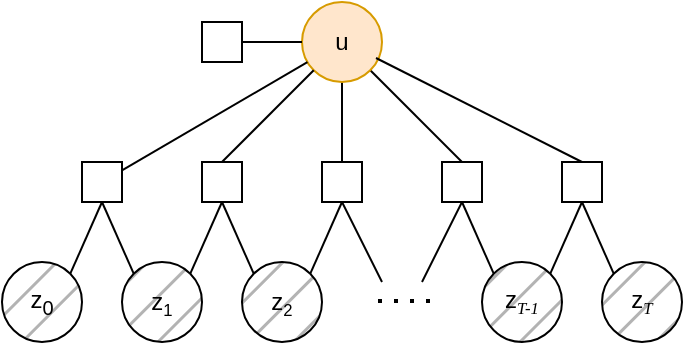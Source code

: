 <mxfile version="20.7.4" type="device"><diagram id="C5RBs43oDa-KdzZeNtuy" name="Page-1"><mxGraphModel dx="954" dy="674" grid="1" gridSize="10" guides="1" tooltips="1" connect="1" arrows="1" fold="1" page="1" pageScale="1" pageWidth="827" pageHeight="1169" math="0" shadow="0"><root><mxCell id="WIyWlLk6GJQsqaUBKTNV-0"/><mxCell id="WIyWlLk6GJQsqaUBKTNV-1" parent="WIyWlLk6GJQsqaUBKTNV-0"/><mxCell id="9Gx3VG8-eyNLooBMiv2c-8" style="edgeStyle=none;rounded=0;orthogonalLoop=1;jettySize=auto;html=1;exitX=1;exitY=0;exitDx=0;exitDy=0;entryX=0.5;entryY=1;entryDx=0;entryDy=0;endArrow=none;endFill=0;" parent="WIyWlLk6GJQsqaUBKTNV-1" source="_neahgBXuRdjfb5qBqU_-17" target="9Gx3VG8-eyNLooBMiv2c-4" edge="1"><mxGeometry relative="1" as="geometry"/></mxCell><mxCell id="_neahgBXuRdjfb5qBqU_-17" value="&lt;font style=&quot;&quot; face=&quot;Helvetica&quot;&gt;z&lt;span style=&quot;font-size: 10px;&quot;&gt;&lt;sub style=&quot;&quot;&gt;1&lt;/sub&gt;&lt;/span&gt;&lt;/font&gt;" style="ellipse;whiteSpace=wrap;html=1;aspect=fixed;fontFamily=Times New Roman;fillStyle=hatch;gradientColor=none;fillColor=#B3B3B3;" parent="WIyWlLk6GJQsqaUBKTNV-1" vertex="1"><mxGeometry x="510" y="140" width="40" height="40" as="geometry"/></mxCell><mxCell id="9Gx3VG8-eyNLooBMiv2c-16" value="" style="edgeStyle=none;rounded=0;orthogonalLoop=1;jettySize=auto;html=1;endArrow=none;endFill=0;" parent="WIyWlLk6GJQsqaUBKTNV-1" source="_neahgBXuRdjfb5qBqU_-34" target="9Gx3VG8-eyNLooBMiv2c-5" edge="1"><mxGeometry relative="1" as="geometry"/></mxCell><mxCell id="9Gx3VG8-eyNLooBMiv2c-18" style="edgeStyle=none;rounded=0;orthogonalLoop=1;jettySize=auto;html=1;exitX=1;exitY=1;exitDx=0;exitDy=0;entryX=0.5;entryY=0;entryDx=0;entryDy=0;strokeColor=#000000;endArrow=none;endFill=0;" parent="WIyWlLk6GJQsqaUBKTNV-1" source="_neahgBXuRdjfb5qBqU_-34" target="9Gx3VG8-eyNLooBMiv2c-11" edge="1"><mxGeometry relative="1" as="geometry"/></mxCell><mxCell id="_neahgBXuRdjfb5qBqU_-34" value="&lt;font face=&quot;Helvetica&quot;&gt;u&lt;/font&gt;" style="ellipse;whiteSpace=wrap;html=1;aspect=fixed;fillColor=#ffe6cc;strokeColor=#d79b00;fontFamily=Times New Roman;" parent="WIyWlLk6GJQsqaUBKTNV-1" vertex="1"><mxGeometry x="600" y="10" width="40" height="40" as="geometry"/></mxCell><mxCell id="9Gx3VG8-eyNLooBMiv2c-7" style="rounded=0;orthogonalLoop=1;jettySize=auto;html=1;exitX=1;exitY=0;exitDx=0;exitDy=0;entryX=0.5;entryY=1;entryDx=0;entryDy=0;endArrow=none;endFill=0;" parent="WIyWlLk6GJQsqaUBKTNV-1" source="cPpU0gNuwae0C47F4prF-0" target="9Gx3VG8-eyNLooBMiv2c-0" edge="1"><mxGeometry relative="1" as="geometry"/></mxCell><mxCell id="cPpU0gNuwae0C47F4prF-0" value="&lt;font style=&quot;&quot; face=&quot;Helvetica&quot;&gt;z&lt;sub style=&quot;&quot;&gt;0&lt;/sub&gt;&lt;/font&gt;" style="ellipse;whiteSpace=wrap;html=1;aspect=fixed;fontFamily=Times New Roman;fillStyle=hatch;gradientColor=none;fillColor=#B3B3B3;" parent="WIyWlLk6GJQsqaUBKTNV-1" vertex="1"><mxGeometry x="450" y="140" width="40" height="40" as="geometry"/></mxCell><mxCell id="9Gx3VG8-eyNLooBMiv2c-9" style="edgeStyle=none;rounded=0;orthogonalLoop=1;jettySize=auto;html=1;exitX=1;exitY=0;exitDx=0;exitDy=0;entryX=0.5;entryY=1;entryDx=0;entryDy=0;endArrow=none;endFill=0;" parent="WIyWlLk6GJQsqaUBKTNV-1" source="cPpU0gNuwae0C47F4prF-2" target="9Gx3VG8-eyNLooBMiv2c-5" edge="1"><mxGeometry relative="1" as="geometry"/></mxCell><mxCell id="9Gx3VG8-eyNLooBMiv2c-21" style="edgeStyle=none;rounded=0;orthogonalLoop=1;jettySize=auto;html=1;exitX=0;exitY=0;exitDx=0;exitDy=0;strokeColor=#000000;endArrow=none;endFill=0;" parent="WIyWlLk6GJQsqaUBKTNV-1" source="cPpU0gNuwae0C47F4prF-2" edge="1"><mxGeometry relative="1" as="geometry"><mxPoint x="560" y="110" as="targetPoint"/></mxGeometry></mxCell><mxCell id="cPpU0gNuwae0C47F4prF-2" value="&lt;font style=&quot;&quot; face=&quot;Helvetica&quot;&gt;z&lt;span style=&quot;font-size: 10px;&quot;&gt;&lt;sub style=&quot;&quot;&gt;2&lt;/sub&gt;&lt;/span&gt;&lt;/font&gt;" style="ellipse;whiteSpace=wrap;html=1;aspect=fixed;fontFamily=Times New Roman;fillStyle=hatch;gradientColor=none;fillColor=#B3B3B3;" parent="WIyWlLk6GJQsqaUBKTNV-1" vertex="1"><mxGeometry x="570" y="140" width="40" height="40" as="geometry"/></mxCell><mxCell id="cPpU0gNuwae0C47F4prF-12" value="" style="endArrow=none;dashed=1;html=1;dashPattern=1 3;strokeWidth=2;rounded=0;fontFamily=Helvetica;" parent="WIyWlLk6GJQsqaUBKTNV-1" edge="1"><mxGeometry width="50" height="50" relative="1" as="geometry"><mxPoint x="664" y="159.5" as="sourcePoint"/><mxPoint x="636" y="159.5" as="targetPoint"/></mxGeometry></mxCell><mxCell id="9Gx3VG8-eyNLooBMiv2c-12" style="edgeStyle=none;rounded=0;orthogonalLoop=1;jettySize=auto;html=1;exitX=0;exitY=0;exitDx=0;exitDy=0;entryX=0.5;entryY=1;entryDx=0;entryDy=0;endArrow=none;endFill=0;" parent="WIyWlLk6GJQsqaUBKTNV-1" source="cPpU0gNuwae0C47F4prF-13" target="9Gx3VG8-eyNLooBMiv2c-11" edge="1"><mxGeometry relative="1" as="geometry"/></mxCell><mxCell id="9Gx3VG8-eyNLooBMiv2c-22" style="edgeStyle=none;rounded=0;orthogonalLoop=1;jettySize=auto;html=1;exitX=1;exitY=0;exitDx=0;exitDy=0;strokeColor=#000000;endArrow=none;endFill=0;" parent="WIyWlLk6GJQsqaUBKTNV-1" source="cPpU0gNuwae0C47F4prF-13" edge="1"><mxGeometry relative="1" as="geometry"><mxPoint x="740" y="110" as="targetPoint"/></mxGeometry></mxCell><mxCell id="cPpU0gNuwae0C47F4prF-13" value="&lt;font face=&quot;Helvetica&quot;&gt;z&lt;/font&gt;&lt;span style=&quot;font-style: italic; font-size: 10px;&quot;&gt;&lt;sub style=&quot;&quot;&gt;T-1&lt;/sub&gt;&lt;/span&gt;" style="ellipse;whiteSpace=wrap;html=1;aspect=fixed;fontFamily=Times New Roman;fillStyle=hatch;gradientColor=none;fillColor=#B3B3B3;" parent="WIyWlLk6GJQsqaUBKTNV-1" vertex="1"><mxGeometry x="690" y="140" width="40" height="40" as="geometry"/></mxCell><mxCell id="9Gx3VG8-eyNLooBMiv2c-20" style="edgeStyle=none;rounded=0;orthogonalLoop=1;jettySize=auto;html=1;exitX=0.5;exitY=1;exitDx=0;exitDy=0;entryX=0;entryY=0;entryDx=0;entryDy=0;strokeColor=#000000;endArrow=none;endFill=0;" parent="WIyWlLk6GJQsqaUBKTNV-1" source="9Gx3VG8-eyNLooBMiv2c-0" target="_neahgBXuRdjfb5qBqU_-17" edge="1"><mxGeometry relative="1" as="geometry"/></mxCell><mxCell id="9Gx3VG8-eyNLooBMiv2c-0" value="" style="whiteSpace=wrap;html=1;aspect=fixed;" parent="WIyWlLk6GJQsqaUBKTNV-1" vertex="1"><mxGeometry x="490" y="90" width="20" height="20" as="geometry"/></mxCell><mxCell id="9Gx3VG8-eyNLooBMiv2c-1" value="" style="edgeStyle=none;rounded=0;orthogonalLoop=1;jettySize=auto;html=1;endArrow=none;endFill=1;fillColor=#ffe6cc;strokeColor=#000000;fontFamily=Times New Roman;" parent="WIyWlLk6GJQsqaUBKTNV-1" source="_neahgBXuRdjfb5qBqU_-34" target="9Gx3VG8-eyNLooBMiv2c-0" edge="1"><mxGeometry relative="1" as="geometry"><mxPoint x="530" y="50" as="sourcePoint"/><mxPoint x="530" y="140" as="targetPoint"/></mxGeometry></mxCell><mxCell id="9Gx3VG8-eyNLooBMiv2c-17" style="edgeStyle=none;rounded=0;orthogonalLoop=1;jettySize=auto;html=1;exitX=0.5;exitY=0;exitDx=0;exitDy=0;strokeColor=#000000;endArrow=none;endFill=0;entryX=0;entryY=1;entryDx=0;entryDy=0;" parent="WIyWlLk6GJQsqaUBKTNV-1" source="9Gx3VG8-eyNLooBMiv2c-4" target="_neahgBXuRdjfb5qBqU_-34" edge="1"><mxGeometry relative="1" as="geometry"><mxPoint x="610" y="50" as="targetPoint"/></mxGeometry></mxCell><mxCell id="9Gx3VG8-eyNLooBMiv2c-4" value="" style="whiteSpace=wrap;html=1;aspect=fixed;" parent="WIyWlLk6GJQsqaUBKTNV-1" vertex="1"><mxGeometry x="550" y="90" width="20" height="20" as="geometry"/></mxCell><mxCell id="9Gx3VG8-eyNLooBMiv2c-23" style="edgeStyle=none;rounded=0;orthogonalLoop=1;jettySize=auto;html=1;exitX=0.5;exitY=1;exitDx=0;exitDy=0;strokeColor=#000000;endArrow=none;endFill=0;" parent="WIyWlLk6GJQsqaUBKTNV-1" source="9Gx3VG8-eyNLooBMiv2c-5" edge="1"><mxGeometry relative="1" as="geometry"><mxPoint x="640" y="150" as="targetPoint"/></mxGeometry></mxCell><mxCell id="9Gx3VG8-eyNLooBMiv2c-5" value="" style="whiteSpace=wrap;html=1;aspect=fixed;" parent="WIyWlLk6GJQsqaUBKTNV-1" vertex="1"><mxGeometry x="610" y="90" width="20" height="20" as="geometry"/></mxCell><mxCell id="9Gx3VG8-eyNLooBMiv2c-14" style="edgeStyle=none;rounded=0;orthogonalLoop=1;jettySize=auto;html=1;exitX=0;exitY=0;exitDx=0;exitDy=0;entryX=0.5;entryY=1;entryDx=0;entryDy=0;endArrow=none;endFill=0;" parent="WIyWlLk6GJQsqaUBKTNV-1" source="9Gx3VG8-eyNLooBMiv2c-6" target="9Gx3VG8-eyNLooBMiv2c-13" edge="1"><mxGeometry relative="1" as="geometry"/></mxCell><mxCell id="9Gx3VG8-eyNLooBMiv2c-6" value="&lt;font face=&quot;Helvetica&quot;&gt;z&lt;/font&gt;&lt;span style=&quot;font-style: italic; font-size: 10px;&quot;&gt;&lt;sub style=&quot;&quot;&gt;T&lt;/sub&gt;&lt;/span&gt;" style="ellipse;whiteSpace=wrap;html=1;aspect=fixed;fontFamily=Times New Roman;fillStyle=hatch;gradientColor=none;fillColor=#B3B3B3;" parent="WIyWlLk6GJQsqaUBKTNV-1" vertex="1"><mxGeometry x="750" y="140" width="40" height="40" as="geometry"/></mxCell><mxCell id="9Gx3VG8-eyNLooBMiv2c-25" style="edgeStyle=none;rounded=0;orthogonalLoop=1;jettySize=auto;html=1;exitX=0.5;exitY=1;exitDx=0;exitDy=0;strokeColor=#000000;endArrow=none;endFill=0;" parent="WIyWlLk6GJQsqaUBKTNV-1" source="9Gx3VG8-eyNLooBMiv2c-11" edge="1"><mxGeometry relative="1" as="geometry"><mxPoint x="660" y="150" as="targetPoint"/></mxGeometry></mxCell><mxCell id="9Gx3VG8-eyNLooBMiv2c-11" value="" style="whiteSpace=wrap;html=1;aspect=fixed;" parent="WIyWlLk6GJQsqaUBKTNV-1" vertex="1"><mxGeometry x="670" y="90" width="20" height="20" as="geometry"/></mxCell><mxCell id="9Gx3VG8-eyNLooBMiv2c-19" style="edgeStyle=none;rounded=0;orthogonalLoop=1;jettySize=auto;html=1;exitX=0.5;exitY=0;exitDx=0;exitDy=0;entryX=0.925;entryY=0.7;entryDx=0;entryDy=0;strokeColor=#000000;endArrow=none;endFill=0;entryPerimeter=0;" parent="WIyWlLk6GJQsqaUBKTNV-1" source="9Gx3VG8-eyNLooBMiv2c-13" target="_neahgBXuRdjfb5qBqU_-34" edge="1"><mxGeometry relative="1" as="geometry"/></mxCell><mxCell id="9Gx3VG8-eyNLooBMiv2c-13" value="" style="whiteSpace=wrap;html=1;aspect=fixed;" parent="WIyWlLk6GJQsqaUBKTNV-1" vertex="1"><mxGeometry x="730" y="90" width="20" height="20" as="geometry"/></mxCell><mxCell id="sEgrXmOe5SmOwCFFOEu9-1" value="" style="edgeStyle=none;rounded=0;orthogonalLoop=1;jettySize=auto;html=1;strokeColor=#000000;endArrow=none;endFill=0;" parent="WIyWlLk6GJQsqaUBKTNV-1" source="sEgrXmOe5SmOwCFFOEu9-0" target="_neahgBXuRdjfb5qBqU_-34" edge="1"><mxGeometry relative="1" as="geometry"/></mxCell><mxCell id="sEgrXmOe5SmOwCFFOEu9-0" value="" style="whiteSpace=wrap;html=1;aspect=fixed;" parent="WIyWlLk6GJQsqaUBKTNV-1" vertex="1"><mxGeometry x="550" y="20" width="20" height="20" as="geometry"/></mxCell></root></mxGraphModel></diagram></mxfile>